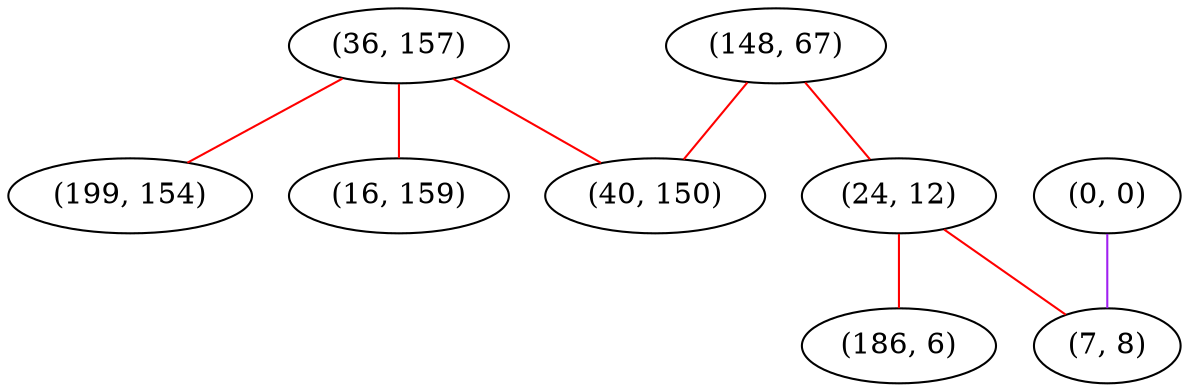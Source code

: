 graph "" {
"(36, 157)";
"(199, 154)";
"(16, 159)";
"(148, 67)";
"(40, 150)";
"(0, 0)";
"(24, 12)";
"(186, 6)";
"(7, 8)";
"(36, 157)" -- "(40, 150)"  [color=red, key=0, weight=1];
"(36, 157)" -- "(199, 154)"  [color=red, key=0, weight=1];
"(36, 157)" -- "(16, 159)"  [color=red, key=0, weight=1];
"(148, 67)" -- "(40, 150)"  [color=red, key=0, weight=1];
"(148, 67)" -- "(24, 12)"  [color=red, key=0, weight=1];
"(0, 0)" -- "(7, 8)"  [color=purple, key=0, weight=4];
"(24, 12)" -- "(186, 6)"  [color=red, key=0, weight=1];
"(24, 12)" -- "(7, 8)"  [color=red, key=0, weight=1];
}

